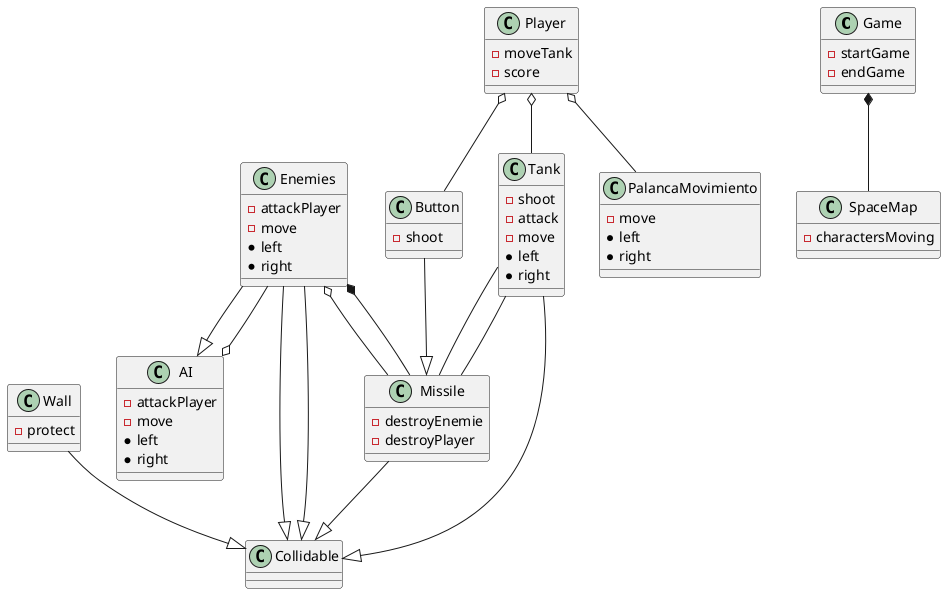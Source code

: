 @startuml Space_Invaders
class Game{
- startGame
- endGame
}
class Player{
- moveTank
- score
}
class AI{
- attackPlayer
- move
* left
* right
}
class Wall{
- protect
}
class Tank {
- shoot
- attack
- move
*left
*right
}
class Enemies{
-attackPlayer
-move
*left
*right
}
class Missile{
-destroyEnemie
-destroyPlayer
}
class Collidable 
class Button{
-shoot
}
class PalancaMovimiento{
-move
*left
*right
}
class SpaceMap{
    -charactersMoving
}

Player o-- Tank
Wall --|> Collidable
Missile --|> Collidable
AI o-- Enemies
Enemies o-- Missile
Button --|> Missile
Tank--  Missile
Player o-- Button
Enemies --|> Collidable
Tank-|> Collidable
Enemies --|> Collidable
Tank-- Missile
Enemies *--  Missile
Enemies --|> AI
Player o-- PalancaMovimiento
Game *-- SpaceMap
@enduml